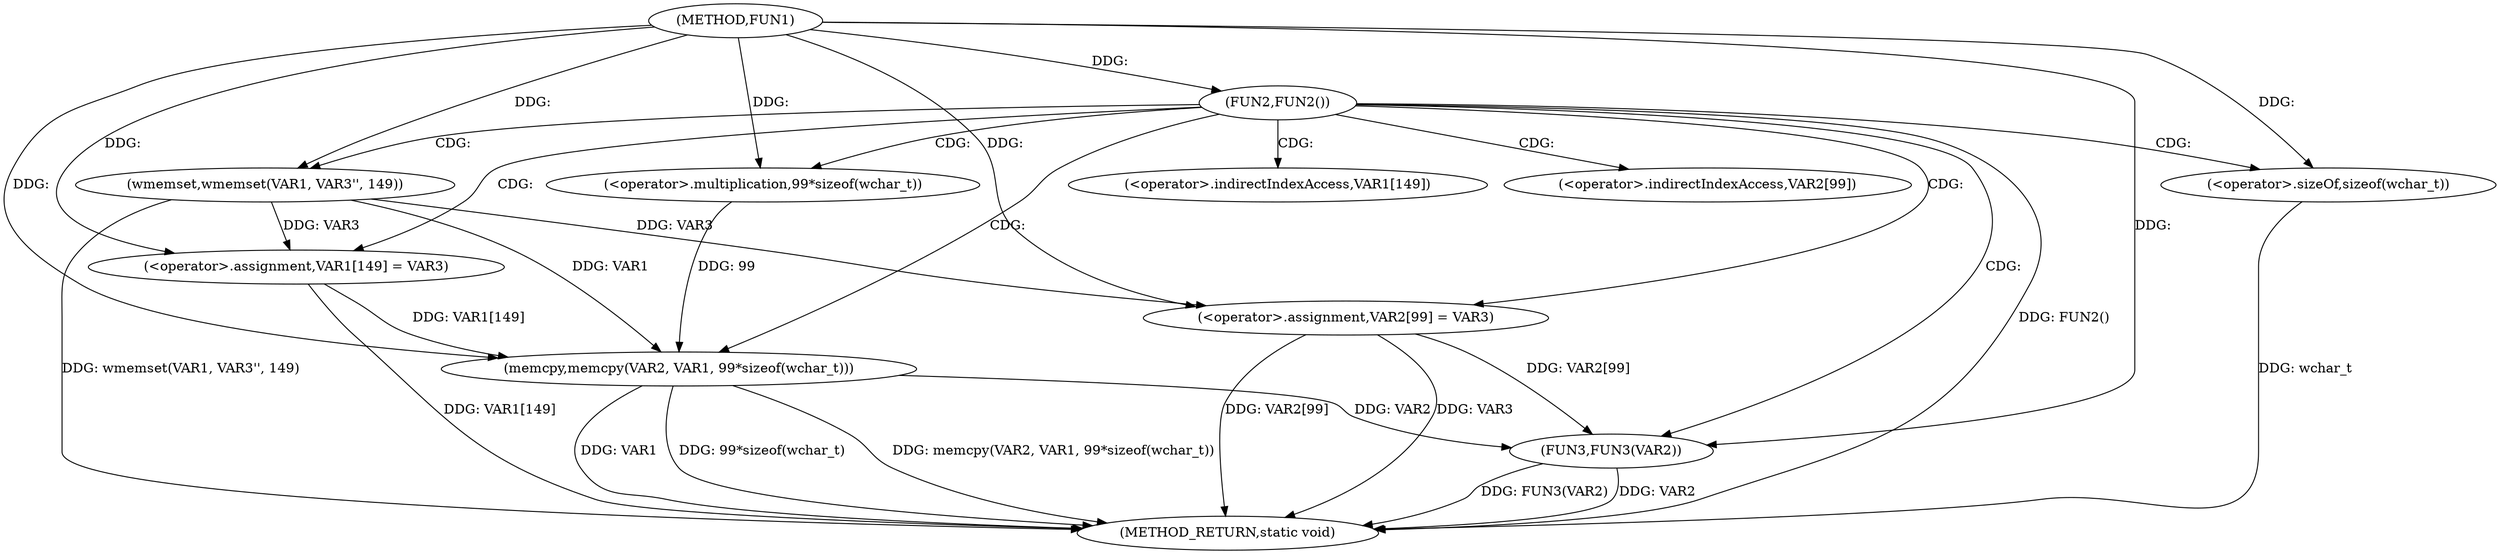 digraph FUN1 {  
"1000100" [label = "(METHOD,FUN1)" ]
"1000131" [label = "(METHOD_RETURN,static void)" ]
"1000103" [label = "(FUN2,FUN2())" ]
"1000108" [label = "(wmemset,wmemset(VAR1, VAR3'', 149))" ]
"1000112" [label = "(<operator>.assignment,VAR1[149] = VAR3)" ]
"1000117" [label = "(memcpy,memcpy(VAR2, VAR1, 99*sizeof(wchar_t)))" ]
"1000120" [label = "(<operator>.multiplication,99*sizeof(wchar_t))" ]
"1000122" [label = "(<operator>.sizeOf,sizeof(wchar_t))" ]
"1000124" [label = "(<operator>.assignment,VAR2[99] = VAR3)" ]
"1000129" [label = "(FUN3,FUN3(VAR2))" ]
"1000113" [label = "(<operator>.indirectIndexAccess,VAR1[149])" ]
"1000125" [label = "(<operator>.indirectIndexAccess,VAR2[99])" ]
  "1000117" -> "1000131"  [ label = "DDG: memcpy(VAR2, VAR1, 99*sizeof(wchar_t))"] 
  "1000129" -> "1000131"  [ label = "DDG: VAR2"] 
  "1000124" -> "1000131"  [ label = "DDG: VAR2[99]"] 
  "1000108" -> "1000131"  [ label = "DDG: wmemset(VAR1, VAR3'', 149)"] 
  "1000122" -> "1000131"  [ label = "DDG: wchar_t"] 
  "1000124" -> "1000131"  [ label = "DDG: VAR3"] 
  "1000117" -> "1000131"  [ label = "DDG: VAR1"] 
  "1000129" -> "1000131"  [ label = "DDG: FUN3(VAR2)"] 
  "1000103" -> "1000131"  [ label = "DDG: FUN2()"] 
  "1000112" -> "1000131"  [ label = "DDG: VAR1[149]"] 
  "1000117" -> "1000131"  [ label = "DDG: 99*sizeof(wchar_t)"] 
  "1000100" -> "1000103"  [ label = "DDG: "] 
  "1000100" -> "1000108"  [ label = "DDG: "] 
  "1000108" -> "1000112"  [ label = "DDG: VAR3"] 
  "1000100" -> "1000112"  [ label = "DDG: "] 
  "1000100" -> "1000117"  [ label = "DDG: "] 
  "1000112" -> "1000117"  [ label = "DDG: VAR1[149]"] 
  "1000108" -> "1000117"  [ label = "DDG: VAR1"] 
  "1000120" -> "1000117"  [ label = "DDG: 99"] 
  "1000100" -> "1000120"  [ label = "DDG: "] 
  "1000100" -> "1000122"  [ label = "DDG: "] 
  "1000100" -> "1000124"  [ label = "DDG: "] 
  "1000108" -> "1000124"  [ label = "DDG: VAR3"] 
  "1000124" -> "1000129"  [ label = "DDG: VAR2[99]"] 
  "1000117" -> "1000129"  [ label = "DDG: VAR2"] 
  "1000100" -> "1000129"  [ label = "DDG: "] 
  "1000103" -> "1000112"  [ label = "CDG: "] 
  "1000103" -> "1000129"  [ label = "CDG: "] 
  "1000103" -> "1000124"  [ label = "CDG: "] 
  "1000103" -> "1000125"  [ label = "CDG: "] 
  "1000103" -> "1000108"  [ label = "CDG: "] 
  "1000103" -> "1000120"  [ label = "CDG: "] 
  "1000103" -> "1000117"  [ label = "CDG: "] 
  "1000103" -> "1000113"  [ label = "CDG: "] 
  "1000103" -> "1000122"  [ label = "CDG: "] 
}
